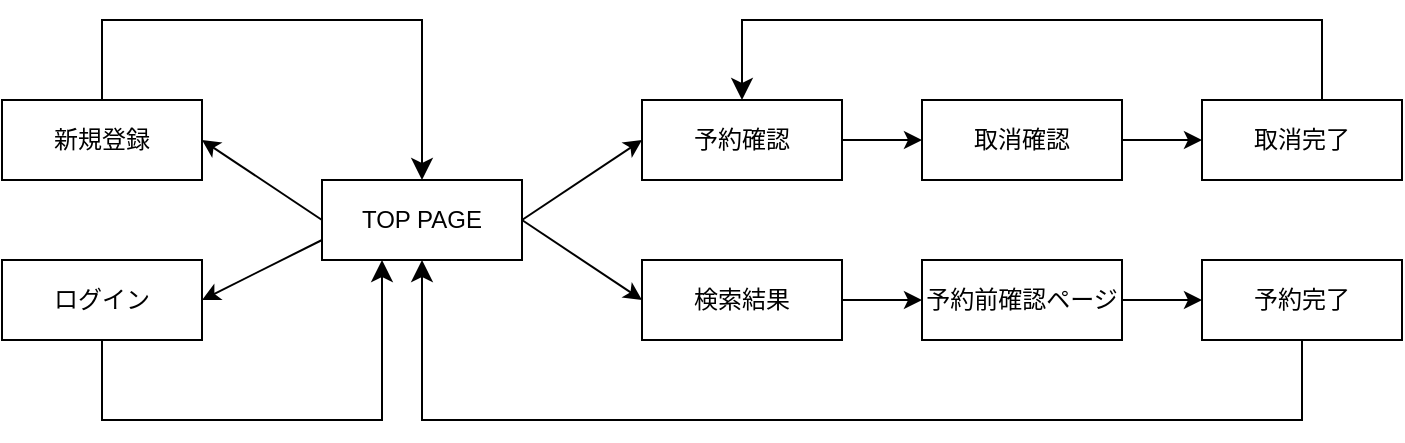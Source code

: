 <mxfile>
    <diagram id="ro4EYeJIAB9gxGb-1fop" name="ページ1">
        <mxGraphModel dx="976" dy="552" grid="1" gridSize="10" guides="1" tooltips="1" connect="1" arrows="1" fold="1" page="1" pageScale="1" pageWidth="827" pageHeight="1169" math="0" shadow="0">
            <root>
                <mxCell id="0"/>
                <mxCell id="1" parent="0"/>
                <mxCell id="13" style="edgeStyle=none;html=1;exitX=0;exitY=0.5;exitDx=0;exitDy=0;entryX=1;entryY=0.5;entryDx=0;entryDy=0;" edge="1" parent="1" source="2" target="8">
                    <mxGeometry relative="1" as="geometry"/>
                </mxCell>
                <mxCell id="14" style="edgeStyle=none;html=1;exitX=1;exitY=0.5;exitDx=0;exitDy=0;entryX=0;entryY=0.5;entryDx=0;entryDy=0;" edge="1" parent="1" source="2" target="7">
                    <mxGeometry relative="1" as="geometry"/>
                </mxCell>
                <mxCell id="15" style="edgeStyle=none;html=1;exitX=1;exitY=0.5;exitDx=0;exitDy=0;entryX=0;entryY=0.5;entryDx=0;entryDy=0;" edge="1" parent="1" source="2" target="6">
                    <mxGeometry relative="1" as="geometry"/>
                </mxCell>
                <mxCell id="31" style="edgeStyle=none;html=1;exitX=0;exitY=0.75;exitDx=0;exitDy=0;entryX=1;entryY=0.5;entryDx=0;entryDy=0;" edge="1" parent="1" source="2" target="30">
                    <mxGeometry relative="1" as="geometry"/>
                </mxCell>
                <mxCell id="2" value="TOP PAGE" style="whiteSpace=wrap;html=1;align=center;" vertex="1" parent="1">
                    <mxGeometry x="200" y="240" width="100" height="40" as="geometry"/>
                </mxCell>
                <mxCell id="18" style="edgeStyle=none;html=1;exitX=1;exitY=0.5;exitDx=0;exitDy=0;entryX=0;entryY=0.5;entryDx=0;entryDy=0;" edge="1" parent="1" source="3" target="11">
                    <mxGeometry relative="1" as="geometry"/>
                </mxCell>
                <mxCell id="3" value="取消確認" style="whiteSpace=wrap;html=1;align=center;" vertex="1" parent="1">
                    <mxGeometry x="500" y="200" width="100" height="40" as="geometry"/>
                </mxCell>
                <mxCell id="4" value="予約完了" style="whiteSpace=wrap;html=1;align=center;" vertex="1" parent="1">
                    <mxGeometry x="640" y="280" width="100" height="40" as="geometry"/>
                </mxCell>
                <mxCell id="19" style="edgeStyle=none;html=1;exitX=1;exitY=0.5;exitDx=0;exitDy=0;entryX=0;entryY=0.5;entryDx=0;entryDy=0;" edge="1" parent="1" source="5" target="4">
                    <mxGeometry relative="1" as="geometry"/>
                </mxCell>
                <mxCell id="5" value="予約前確認ページ" style="whiteSpace=wrap;html=1;align=center;" vertex="1" parent="1">
                    <mxGeometry x="500" y="280" width="100" height="40" as="geometry"/>
                </mxCell>
                <mxCell id="17" style="edgeStyle=none;html=1;exitX=1;exitY=0.5;exitDx=0;exitDy=0;entryX=0;entryY=0.5;entryDx=0;entryDy=0;" edge="1" parent="1" source="6" target="5">
                    <mxGeometry relative="1" as="geometry"/>
                </mxCell>
                <mxCell id="6" value="検索結果" style="whiteSpace=wrap;html=1;align=center;" vertex="1" parent="1">
                    <mxGeometry x="360" y="280" width="100" height="40" as="geometry"/>
                </mxCell>
                <mxCell id="16" style="edgeStyle=none;html=1;exitX=1;exitY=0.5;exitDx=0;exitDy=0;entryX=0;entryY=0.5;entryDx=0;entryDy=0;" edge="1" parent="1" source="7" target="3">
                    <mxGeometry relative="1" as="geometry"/>
                </mxCell>
                <mxCell id="7" value="予約確認" style="whiteSpace=wrap;html=1;align=center;" vertex="1" parent="1">
                    <mxGeometry x="360" y="200" width="100" height="40" as="geometry"/>
                </mxCell>
                <mxCell id="8" value="新規登録" style="whiteSpace=wrap;html=1;align=center;" vertex="1" parent="1">
                    <mxGeometry x="40" y="200" width="100" height="40" as="geometry"/>
                </mxCell>
                <mxCell id="11" value="取消完了" style="whiteSpace=wrap;html=1;align=center;" vertex="1" parent="1">
                    <mxGeometry x="640" y="200" width="100" height="40" as="geometry"/>
                </mxCell>
                <mxCell id="25" value="" style="edgeStyle=segmentEdgeStyle;endArrow=classic;html=1;curved=0;rounded=0;endSize=8;startSize=8;entryX=0.5;entryY=0;entryDx=0;entryDy=0;exitX=0.5;exitY=0;exitDx=0;exitDy=0;" edge="1" parent="1" source="11" target="7">
                    <mxGeometry width="50" height="50" relative="1" as="geometry">
                        <mxPoint x="700" y="180" as="sourcePoint"/>
                        <mxPoint x="520" y="80" as="targetPoint"/>
                        <Array as="points">
                            <mxPoint x="700" y="200"/>
                            <mxPoint x="700" y="160"/>
                            <mxPoint x="410" y="160"/>
                        </Array>
                    </mxGeometry>
                </mxCell>
                <mxCell id="26" value="" style="edgeStyle=segmentEdgeStyle;endArrow=classic;html=1;curved=0;rounded=0;endSize=8;startSize=8;exitX=0.5;exitY=1;exitDx=0;exitDy=0;" edge="1" parent="1" source="4">
                    <mxGeometry width="50" height="50" relative="1" as="geometry">
                        <mxPoint x="690" y="380" as="sourcePoint"/>
                        <mxPoint x="250" y="280" as="targetPoint"/>
                        <Array as="points">
                            <mxPoint x="690" y="360"/>
                            <mxPoint x="250" y="360"/>
                        </Array>
                    </mxGeometry>
                </mxCell>
                <mxCell id="27" value="" style="edgeStyle=segmentEdgeStyle;endArrow=classic;html=1;curved=0;rounded=0;endSize=8;startSize=8;exitX=0.5;exitY=0;exitDx=0;exitDy=0;entryX=0.5;entryY=0;entryDx=0;entryDy=0;" edge="1" parent="1" source="8" target="2">
                    <mxGeometry width="50" height="50" relative="1" as="geometry">
                        <mxPoint x="90" y="210" as="sourcePoint"/>
                        <mxPoint x="250" y="200" as="targetPoint"/>
                        <Array as="points">
                            <mxPoint x="90" y="160"/>
                            <mxPoint x="250" y="160"/>
                        </Array>
                    </mxGeometry>
                </mxCell>
                <mxCell id="28" value="" style="edgeStyle=segmentEdgeStyle;endArrow=classic;html=1;curved=0;rounded=0;endSize=8;startSize=8;exitX=0.5;exitY=1;exitDx=0;exitDy=0;" edge="1" parent="1" source="30">
                    <mxGeometry width="50" height="50" relative="1" as="geometry">
                        <mxPoint x="80" y="330" as="sourcePoint"/>
                        <mxPoint x="230" y="280" as="targetPoint"/>
                        <Array as="points">
                            <mxPoint x="90" y="360"/>
                            <mxPoint x="230" y="360"/>
                        </Array>
                    </mxGeometry>
                </mxCell>
                <mxCell id="30" value="ログイン" style="whiteSpace=wrap;html=1;align=center;" vertex="1" parent="1">
                    <mxGeometry x="40" y="280" width="100" height="40" as="geometry"/>
                </mxCell>
            </root>
        </mxGraphModel>
    </diagram>
</mxfile>